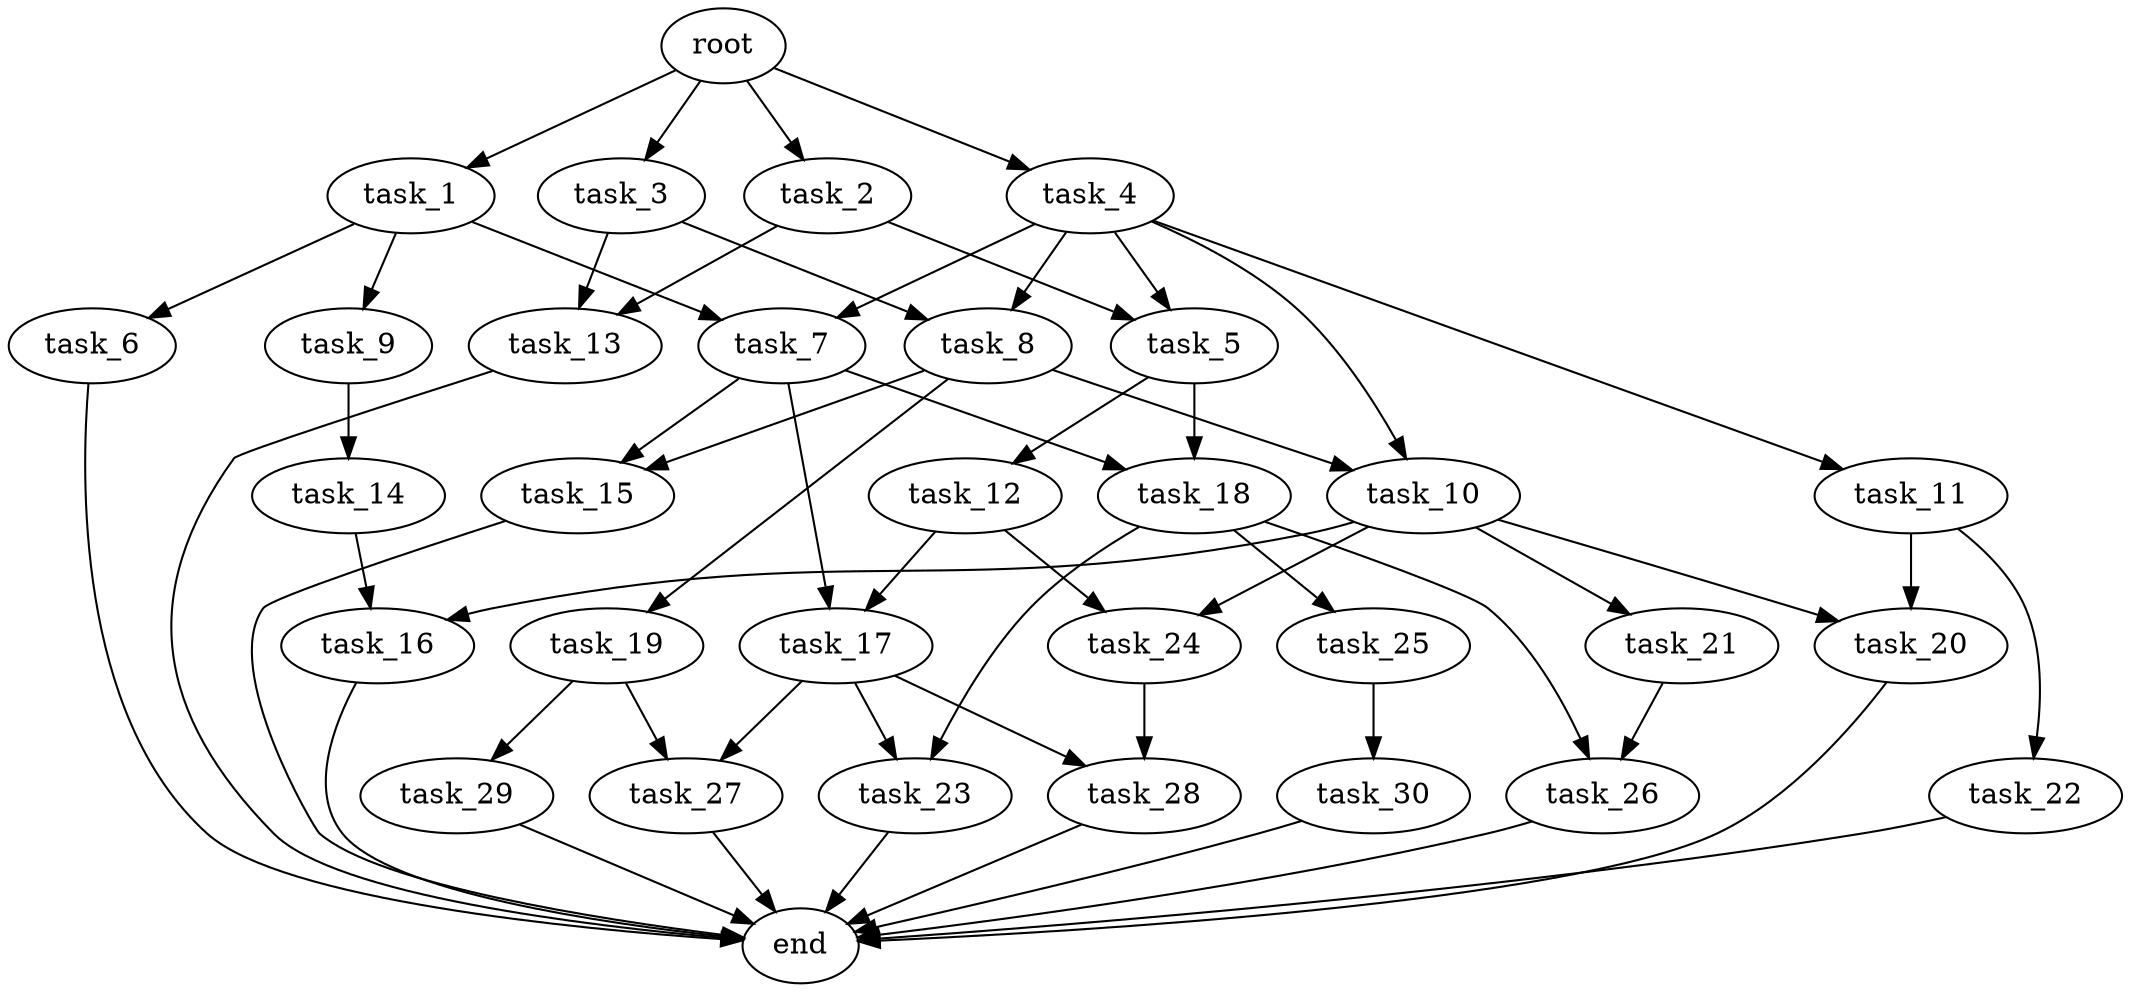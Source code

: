 digraph G {
  root [size="0.000000e+00"];
  task_1 [size="9.904141e+10"];
  task_2 [size="8.353755e+10"];
  task_3 [size="5.253167e+10"];
  task_4 [size="1.673880e+10"];
  task_5 [size="1.466683e+10"];
  task_6 [size="9.400071e+09"];
  task_7 [size="3.046718e+10"];
  task_8 [size="7.362128e+10"];
  task_9 [size="4.526711e+10"];
  task_10 [size="7.348415e+10"];
  task_11 [size="9.897941e+10"];
  task_12 [size="2.574138e+10"];
  task_13 [size="4.865447e+10"];
  task_14 [size="3.643529e+10"];
  task_15 [size="1.365970e+09"];
  task_16 [size="3.526911e+10"];
  task_17 [size="7.101861e+10"];
  task_18 [size="8.913833e+10"];
  task_19 [size="7.745488e+10"];
  task_20 [size="8.569705e+10"];
  task_21 [size="9.021766e+10"];
  task_22 [size="5.957840e+10"];
  task_23 [size="1.128498e+10"];
  task_24 [size="6.858156e+10"];
  task_25 [size="7.282427e+10"];
  task_26 [size="2.082521e+09"];
  task_27 [size="9.786396e+10"];
  task_28 [size="8.562799e+10"];
  task_29 [size="6.594010e+10"];
  task_30 [size="1.417190e+10"];
  end [size="0.000000e+00"];

  root -> task_1 [size="1.000000e-12"];
  root -> task_2 [size="1.000000e-12"];
  root -> task_3 [size="1.000000e-12"];
  root -> task_4 [size="1.000000e-12"];
  task_1 -> task_6 [size="9.400071e+07"];
  task_1 -> task_7 [size="1.523359e+08"];
  task_1 -> task_9 [size="4.526711e+08"];
  task_2 -> task_5 [size="7.333415e+07"];
  task_2 -> task_13 [size="2.432723e+08"];
  task_3 -> task_8 [size="3.681064e+08"];
  task_3 -> task_13 [size="2.432723e+08"];
  task_4 -> task_5 [size="7.333415e+07"];
  task_4 -> task_7 [size="1.523359e+08"];
  task_4 -> task_8 [size="3.681064e+08"];
  task_4 -> task_10 [size="3.674208e+08"];
  task_4 -> task_11 [size="9.897941e+08"];
  task_5 -> task_12 [size="2.574138e+08"];
  task_5 -> task_18 [size="4.456916e+08"];
  task_6 -> end [size="1.000000e-12"];
  task_7 -> task_15 [size="6.829849e+06"];
  task_7 -> task_17 [size="3.550931e+08"];
  task_7 -> task_18 [size="4.456916e+08"];
  task_8 -> task_10 [size="3.674208e+08"];
  task_8 -> task_15 [size="6.829849e+06"];
  task_8 -> task_19 [size="7.745488e+08"];
  task_9 -> task_14 [size="3.643529e+08"];
  task_10 -> task_16 [size="1.763456e+08"];
  task_10 -> task_20 [size="4.284852e+08"];
  task_10 -> task_21 [size="9.021766e+08"];
  task_10 -> task_24 [size="3.429078e+08"];
  task_11 -> task_20 [size="4.284852e+08"];
  task_11 -> task_22 [size="5.957840e+08"];
  task_12 -> task_17 [size="3.550931e+08"];
  task_12 -> task_24 [size="3.429078e+08"];
  task_13 -> end [size="1.000000e-12"];
  task_14 -> task_16 [size="1.763456e+08"];
  task_15 -> end [size="1.000000e-12"];
  task_16 -> end [size="1.000000e-12"];
  task_17 -> task_23 [size="5.642490e+07"];
  task_17 -> task_27 [size="4.893198e+08"];
  task_17 -> task_28 [size="4.281399e+08"];
  task_18 -> task_23 [size="5.642490e+07"];
  task_18 -> task_25 [size="7.282427e+08"];
  task_18 -> task_26 [size="1.041260e+07"];
  task_19 -> task_27 [size="4.893198e+08"];
  task_19 -> task_29 [size="6.594010e+08"];
  task_20 -> end [size="1.000000e-12"];
  task_21 -> task_26 [size="1.041260e+07"];
  task_22 -> end [size="1.000000e-12"];
  task_23 -> end [size="1.000000e-12"];
  task_24 -> task_28 [size="4.281399e+08"];
  task_25 -> task_30 [size="1.417190e+08"];
  task_26 -> end [size="1.000000e-12"];
  task_27 -> end [size="1.000000e-12"];
  task_28 -> end [size="1.000000e-12"];
  task_29 -> end [size="1.000000e-12"];
  task_30 -> end [size="1.000000e-12"];
}
